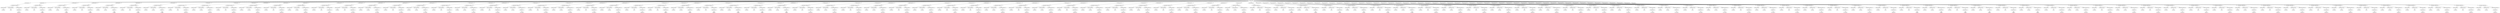 /*
 * AST in dot format generated by phc -- the PHP compiler
 */

digraph AST {
node_0 [label="AST_php_script"];
node_1 [label="AST_eval_expr (3)"];
node_2 [label="AST_method_invocation (3)"];
node_3 [label="Token_class_name"];
node_4 [label="%STDLIB%", shape=box]
node_3 -> node_4;
node_5 [label="Token_method_name"];
node_6 [label="echo", shape=box]
node_5 -> node_6;
node_7 [label="AST_actual_parameter"];
node_8 [label="Token_string (3)"];
node_9 [label="Hexdecima..", shape=box]
node_8 -> node_9;
node_7 -> node_8;
node_2 -> node_7;
node_2 -> node_5;
node_2 -> node_3;
node_1 -> node_2;
node_10 [label="AST_eval_expr (4)"];
node_11 [label="AST_method_invocation (4)"];
node_12 [label="Token_class_name"];
node_13 [label="%STDLIB%", shape=box]
node_12 -> node_13;
node_14 [label="Token_method_name"];
node_15 [label="echo", shape=box]
node_14 -> node_15;
node_16 [label="AST_actual_parameter"];
node_17 [label="Token_string (4)"];
node_18 [label="0x7ffffffd..", shape=box]
node_17 -> node_18;
node_16 -> node_17;
node_11 -> node_16;
node_11 -> node_14;
node_11 -> node_12;
node_10 -> node_11;
node_19 [label="AST_eval_expr (4)"];
node_20 [label="AST_method_invocation (4)"];
node_21 [label="Token_class_name"];
node_22 [label="%STDLIB%", shape=box]
node_21 -> node_22;
node_23 [label="Token_method_name"];
node_24 [label="var_dump", shape=box]
node_23 -> node_24;
node_25 [label="AST_actual_parameter (4)"];
node_26 [label="Token_int (4)"];
node_27 [label="0x7ffffffd", shape=box]
node_26 -> node_27;
node_25 -> node_26;
node_20 -> node_25;
node_20 -> node_23;
node_20 -> node_21;
node_19 -> node_20;
node_28 [label="AST_eval_expr (5)"];
node_29 [label="AST_method_invocation (5)"];
node_30 [label="Token_class_name"];
node_31 [label="%STDLIB%", shape=box]
node_30 -> node_31;
node_32 [label="Token_method_name"];
node_33 [label="echo", shape=box]
node_32 -> node_33;
node_34 [label="AST_actual_parameter"];
node_35 [label="Token_string (5)"];
node_36 [label="0x7ffffffe..", shape=box]
node_35 -> node_36;
node_34 -> node_35;
node_29 -> node_34;
node_29 -> node_32;
node_29 -> node_30;
node_28 -> node_29;
node_37 [label="AST_eval_expr (5)"];
node_38 [label="AST_method_invocation (5)"];
node_39 [label="Token_class_name"];
node_40 [label="%STDLIB%", shape=box]
node_39 -> node_40;
node_41 [label="Token_method_name"];
node_42 [label="var_dump", shape=box]
node_41 -> node_42;
node_43 [label="AST_actual_parameter (5)"];
node_44 [label="Token_int (5)"];
node_45 [label="0x7ffffffe", shape=box]
node_44 -> node_45;
node_43 -> node_44;
node_38 -> node_43;
node_38 -> node_41;
node_38 -> node_39;
node_37 -> node_38;
node_46 [label="AST_eval_expr (6)"];
node_47 [label="AST_method_invocation (6)"];
node_48 [label="Token_class_name"];
node_49 [label="%STDLIB%", shape=box]
node_48 -> node_49;
node_50 [label="Token_method_name"];
node_51 [label="echo", shape=box]
node_50 -> node_51;
node_52 [label="AST_actual_parameter"];
node_53 [label="Token_string (6)"];
node_54 [label="0x7fffffff..", shape=box]
node_53 -> node_54;
node_52 -> node_53;
node_47 -> node_52;
node_47 -> node_50;
node_47 -> node_48;
node_46 -> node_47;
node_55 [label="AST_eval_expr (6)"];
node_56 [label="AST_method_invocation (6)"];
node_57 [label="Token_class_name"];
node_58 [label="%STDLIB%", shape=box]
node_57 -> node_58;
node_59 [label="Token_method_name"];
node_60 [label="var_dump", shape=box]
node_59 -> node_60;
node_61 [label="AST_actual_parameter (6)"];
node_62 [label="Token_int (6)"];
node_63 [label="0x7fffffff", shape=box]
node_62 -> node_63;
node_61 -> node_62;
node_56 -> node_61;
node_56 -> node_59;
node_56 -> node_57;
node_55 -> node_56;
node_64 [label="AST_eval_expr (7)"];
node_65 [label="AST_method_invocation (7)"];
node_66 [label="Token_class_name"];
node_67 [label="%STDLIB%", shape=box]
node_66 -> node_67;
node_68 [label="Token_method_name"];
node_69 [label="echo", shape=box]
node_68 -> node_69;
node_70 [label="AST_actual_parameter"];
node_71 [label="Token_string (7)"];
node_72 [label="0x80000000..", shape=box]
node_71 -> node_72;
node_70 -> node_71;
node_65 -> node_70;
node_65 -> node_68;
node_65 -> node_66;
node_64 -> node_65;
node_73 [label="AST_eval_expr (7)"];
node_74 [label="AST_method_invocation (7)"];
node_75 [label="Token_class_name"];
node_76 [label="%STDLIB%", shape=box]
node_75 -> node_76;
node_77 [label="Token_method_name"];
node_78 [label="var_dump", shape=box]
node_77 -> node_78;
node_79 [label="AST_actual_parameter (7)"];
node_80 [label="Token_real (7)"];
node_81 [label="0x80000000", shape=box]
node_80 -> node_81;
node_79 -> node_80;
node_74 -> node_79;
node_74 -> node_77;
node_74 -> node_75;
node_73 -> node_74;
node_82 [label="AST_eval_expr (8)"];
node_83 [label="AST_method_invocation (8)"];
node_84 [label="Token_class_name"];
node_85 [label="%STDLIB%", shape=box]
node_84 -> node_85;
node_86 [label="Token_method_name"];
node_87 [label="echo", shape=box]
node_86 -> node_87;
node_88 [label="AST_actual_parameter"];
node_89 [label="Token_string (8)"];
node_90 [label="0x80000001..", shape=box]
node_89 -> node_90;
node_88 -> node_89;
node_83 -> node_88;
node_83 -> node_86;
node_83 -> node_84;
node_82 -> node_83;
node_91 [label="AST_eval_expr (8)"];
node_92 [label="AST_method_invocation (8)"];
node_93 [label="Token_class_name"];
node_94 [label="%STDLIB%", shape=box]
node_93 -> node_94;
node_95 [label="Token_method_name"];
node_96 [label="var_dump", shape=box]
node_95 -> node_96;
node_97 [label="AST_actual_parameter (8)"];
node_98 [label="Token_real (8)"];
node_99 [label="0x80000001", shape=box]
node_98 -> node_99;
node_97 -> node_98;
node_92 -> node_97;
node_92 -> node_95;
node_92 -> node_93;
node_91 -> node_92;
node_100 [label="AST_eval_expr (9)"];
node_101 [label="AST_method_invocation (9)"];
node_102 [label="Token_class_name"];
node_103 [label="%STDLIB%", shape=box]
node_102 -> node_103;
node_104 [label="Token_method_name"];
node_105 [label="echo", shape=box]
node_104 -> node_105;
node_106 [label="AST_actual_parameter"];
node_107 [label="Token_string (9)"];
node_108 [label="0x80000002..", shape=box]
node_107 -> node_108;
node_106 -> node_107;
node_101 -> node_106;
node_101 -> node_104;
node_101 -> node_102;
node_100 -> node_101;
node_109 [label="AST_eval_expr (9)"];
node_110 [label="AST_method_invocation (9)"];
node_111 [label="Token_class_name"];
node_112 [label="%STDLIB%", shape=box]
node_111 -> node_112;
node_113 [label="Token_method_name"];
node_114 [label="var_dump", shape=box]
node_113 -> node_114;
node_115 [label="AST_actual_parameter (9)"];
node_116 [label="Token_real (9)"];
node_117 [label="0x80000002", shape=box]
node_116 -> node_117;
node_115 -> node_116;
node_110 -> node_115;
node_110 -> node_113;
node_110 -> node_111;
node_109 -> node_110;
node_118 [label="AST_eval_expr (10)"];
node_119 [label="AST_method_invocation (10)"];
node_120 [label="Token_class_name"];
node_121 [label="%STDLIB%", shape=box]
node_120 -> node_121;
node_122 [label="Token_method_name"];
node_123 [label="echo", shape=box]
node_122 -> node_123;
node_124 [label="AST_actual_parameter"];
node_125 [label="Token_string (10)"];
node_126 [label="Decimal i..", shape=box]
node_125 -> node_126;
node_124 -> node_125;
node_119 -> node_124;
node_119 -> node_122;
node_119 -> node_120;
node_118 -> node_119;
node_127 [label="AST_eval_expr (11)"];
node_128 [label="AST_method_invocation (11)"];
node_129 [label="Token_class_name"];
node_130 [label="%STDLIB%", shape=box]
node_129 -> node_130;
node_131 [label="Token_method_name"];
node_132 [label="echo", shape=box]
node_131 -> node_132;
node_133 [label="AST_actual_parameter"];
node_134 [label="Token_string (11)"];
node_135 [label="2147483645..", shape=box]
node_134 -> node_135;
node_133 -> node_134;
node_128 -> node_133;
node_128 -> node_131;
node_128 -> node_129;
node_127 -> node_128;
node_136 [label="AST_eval_expr (11)"];
node_137 [label="AST_method_invocation (11)"];
node_138 [label="Token_class_name"];
node_139 [label="%STDLIB%", shape=box]
node_138 -> node_139;
node_140 [label="Token_method_name"];
node_141 [label="var_dump", shape=box]
node_140 -> node_141;
node_142 [label="AST_actual_parameter (11)"];
node_143 [label="Token_int (11)"];
node_144 [label="2147483645", shape=box]
node_143 -> node_144;
node_142 -> node_143;
node_137 -> node_142;
node_137 -> node_140;
node_137 -> node_138;
node_136 -> node_137;
node_145 [label="AST_eval_expr (12)"];
node_146 [label="AST_method_invocation (12)"];
node_147 [label="Token_class_name"];
node_148 [label="%STDLIB%", shape=box]
node_147 -> node_148;
node_149 [label="Token_method_name"];
node_150 [label="echo", shape=box]
node_149 -> node_150;
node_151 [label="AST_actual_parameter"];
node_152 [label="Token_string (12)"];
node_153 [label="2147483646..", shape=box]
node_152 -> node_153;
node_151 -> node_152;
node_146 -> node_151;
node_146 -> node_149;
node_146 -> node_147;
node_145 -> node_146;
node_154 [label="AST_eval_expr (12)"];
node_155 [label="AST_method_invocation (12)"];
node_156 [label="Token_class_name"];
node_157 [label="%STDLIB%", shape=box]
node_156 -> node_157;
node_158 [label="Token_method_name"];
node_159 [label="var_dump", shape=box]
node_158 -> node_159;
node_160 [label="AST_actual_parameter (12)"];
node_161 [label="Token_int (12)"];
node_162 [label="2147483646", shape=box]
node_161 -> node_162;
node_160 -> node_161;
node_155 -> node_160;
node_155 -> node_158;
node_155 -> node_156;
node_154 -> node_155;
node_163 [label="AST_eval_expr (13)"];
node_164 [label="AST_method_invocation (13)"];
node_165 [label="Token_class_name"];
node_166 [label="%STDLIB%", shape=box]
node_165 -> node_166;
node_167 [label="Token_method_name"];
node_168 [label="echo", shape=box]
node_167 -> node_168;
node_169 [label="AST_actual_parameter"];
node_170 [label="Token_string (13)"];
node_171 [label="2147483647..", shape=box]
node_170 -> node_171;
node_169 -> node_170;
node_164 -> node_169;
node_164 -> node_167;
node_164 -> node_165;
node_163 -> node_164;
node_172 [label="AST_eval_expr (13)"];
node_173 [label="AST_method_invocation (13)"];
node_174 [label="Token_class_name"];
node_175 [label="%STDLIB%", shape=box]
node_174 -> node_175;
node_176 [label="Token_method_name"];
node_177 [label="var_dump", shape=box]
node_176 -> node_177;
node_178 [label="AST_actual_parameter (13)"];
node_179 [label="Token_int (13)"];
node_180 [label="2147483647", shape=box]
node_179 -> node_180;
node_178 -> node_179;
node_173 -> node_178;
node_173 -> node_176;
node_173 -> node_174;
node_172 -> node_173;
node_181 [label="AST_eval_expr (14)"];
node_182 [label="AST_method_invocation (14)"];
node_183 [label="Token_class_name"];
node_184 [label="%STDLIB%", shape=box]
node_183 -> node_184;
node_185 [label="Token_method_name"];
node_186 [label="echo", shape=box]
node_185 -> node_186;
node_187 [label="AST_actual_parameter"];
node_188 [label="Token_string (14)"];
node_189 [label="2147483648..", shape=box]
node_188 -> node_189;
node_187 -> node_188;
node_182 -> node_187;
node_182 -> node_185;
node_182 -> node_183;
node_181 -> node_182;
node_190 [label="AST_eval_expr (14)"];
node_191 [label="AST_method_invocation (14)"];
node_192 [label="Token_class_name"];
node_193 [label="%STDLIB%", shape=box]
node_192 -> node_193;
node_194 [label="Token_method_name"];
node_195 [label="var_dump", shape=box]
node_194 -> node_195;
node_196 [label="AST_actual_parameter (14)"];
node_197 [label="Token_real (14)"];
node_198 [label="2147483648", shape=box]
node_197 -> node_198;
node_196 -> node_197;
node_191 -> node_196;
node_191 -> node_194;
node_191 -> node_192;
node_190 -> node_191;
node_199 [label="AST_eval_expr (15)"];
node_200 [label="AST_method_invocation (15)"];
node_201 [label="Token_class_name"];
node_202 [label="%STDLIB%", shape=box]
node_201 -> node_202;
node_203 [label="Token_method_name"];
node_204 [label="echo", shape=box]
node_203 -> node_204;
node_205 [label="AST_actual_parameter"];
node_206 [label="Token_string (15)"];
node_207 [label="2147483649..", shape=box]
node_206 -> node_207;
node_205 -> node_206;
node_200 -> node_205;
node_200 -> node_203;
node_200 -> node_201;
node_199 -> node_200;
node_208 [label="AST_eval_expr (15)"];
node_209 [label="AST_method_invocation (15)"];
node_210 [label="Token_class_name"];
node_211 [label="%STDLIB%", shape=box]
node_210 -> node_211;
node_212 [label="Token_method_name"];
node_213 [label="var_dump", shape=box]
node_212 -> node_213;
node_214 [label="AST_actual_parameter (15)"];
node_215 [label="Token_real (15)"];
node_216 [label="2147483649", shape=box]
node_215 -> node_216;
node_214 -> node_215;
node_209 -> node_214;
node_209 -> node_212;
node_209 -> node_210;
node_208 -> node_209;
node_217 [label="AST_eval_expr (16)"];
node_218 [label="AST_method_invocation (16)"];
node_219 [label="Token_class_name"];
node_220 [label="%STDLIB%", shape=box]
node_219 -> node_220;
node_221 [label="Token_method_name"];
node_222 [label="echo", shape=box]
node_221 -> node_222;
node_223 [label="AST_actual_parameter"];
node_224 [label="Token_string (16)"];
node_225 [label="2147483650..", shape=box]
node_224 -> node_225;
node_223 -> node_224;
node_218 -> node_223;
node_218 -> node_221;
node_218 -> node_219;
node_217 -> node_218;
node_226 [label="AST_eval_expr (16)"];
node_227 [label="AST_method_invocation (16)"];
node_228 [label="Token_class_name"];
node_229 [label="%STDLIB%", shape=box]
node_228 -> node_229;
node_230 [label="Token_method_name"];
node_231 [label="var_dump", shape=box]
node_230 -> node_231;
node_232 [label="AST_actual_parameter (16)"];
node_233 [label="Token_real (16)"];
node_234 [label="2147483650", shape=box]
node_233 -> node_234;
node_232 -> node_233;
node_227 -> node_232;
node_227 -> node_230;
node_227 -> node_228;
node_226 -> node_227;
node_235 [label="AST_eval_expr (18)"];
node_236 [label="AST_method_invocation (18)"];
node_237 [label="Token_class_name"];
node_238 [label="%STDLIB%", shape=box]
node_237 -> node_238;
node_239 [label="Token_method_name"];
node_240 [label="echo", shape=box]
node_239 -> node_240;
node_241 [label="AST_actual_parameter"];
node_242 [label="Token_string (18)"];
node_243 [label="Hexdecima..", shape=box]
node_242 -> node_243;
node_241 -> node_242;
node_236 -> node_241;
node_236 -> node_239;
node_236 -> node_237;
node_235 -> node_236;
node_244 [label="AST_eval_expr (19)"];
node_245 [label="AST_method_invocation (19)"];
node_246 [label="Token_class_name"];
node_247 [label="%STDLIB%", shape=box]
node_246 -> node_247;
node_248 [label="Token_method_name"];
node_249 [label="echo", shape=box]
node_248 -> node_249;
node_250 [label="AST_actual_parameter"];
node_251 [label="Token_string (19)"];
node_252 [label="0xfffffffd..", shape=box]
node_251 -> node_252;
node_250 -> node_251;
node_245 -> node_250;
node_245 -> node_248;
node_245 -> node_246;
node_244 -> node_245;
node_253 [label="AST_eval_expr (19)"];
node_254 [label="AST_method_invocation (19)"];
node_255 [label="Token_class_name"];
node_256 [label="%STDLIB%", shape=box]
node_255 -> node_256;
node_257 [label="Token_method_name"];
node_258 [label="var_dump", shape=box]
node_257 -> node_258;
node_259 [label="AST_actual_parameter (19)"];
node_260 [label="Token_real (19)"];
node_261 [label="0xfffffffd", shape=box]
node_260 -> node_261;
node_259 -> node_260;
node_254 -> node_259;
node_254 -> node_257;
node_254 -> node_255;
node_253 -> node_254;
node_262 [label="AST_eval_expr (20)"];
node_263 [label="AST_method_invocation (20)"];
node_264 [label="Token_class_name"];
node_265 [label="%STDLIB%", shape=box]
node_264 -> node_265;
node_266 [label="Token_method_name"];
node_267 [label="echo", shape=box]
node_266 -> node_267;
node_268 [label="AST_actual_parameter"];
node_269 [label="Token_string (20)"];
node_270 [label="0xfffffffe..", shape=box]
node_269 -> node_270;
node_268 -> node_269;
node_263 -> node_268;
node_263 -> node_266;
node_263 -> node_264;
node_262 -> node_263;
node_271 [label="AST_eval_expr (20)"];
node_272 [label="AST_method_invocation (20)"];
node_273 [label="Token_class_name"];
node_274 [label="%STDLIB%", shape=box]
node_273 -> node_274;
node_275 [label="Token_method_name"];
node_276 [label="var_dump", shape=box]
node_275 -> node_276;
node_277 [label="AST_actual_parameter (20)"];
node_278 [label="Token_real (20)"];
node_279 [label="0xfffffffe", shape=box]
node_278 -> node_279;
node_277 -> node_278;
node_272 -> node_277;
node_272 -> node_275;
node_272 -> node_273;
node_271 -> node_272;
node_280 [label="AST_eval_expr (21)"];
node_281 [label="AST_method_invocation (21)"];
node_282 [label="Token_class_name"];
node_283 [label="%STDLIB%", shape=box]
node_282 -> node_283;
node_284 [label="Token_method_name"];
node_285 [label="echo", shape=box]
node_284 -> node_285;
node_286 [label="AST_actual_parameter"];
node_287 [label="Token_string (21)"];
node_288 [label="0xffffffff..", shape=box]
node_287 -> node_288;
node_286 -> node_287;
node_281 -> node_286;
node_281 -> node_284;
node_281 -> node_282;
node_280 -> node_281;
node_289 [label="AST_eval_expr (21)"];
node_290 [label="AST_method_invocation (21)"];
node_291 [label="Token_class_name"];
node_292 [label="%STDLIB%", shape=box]
node_291 -> node_292;
node_293 [label="Token_method_name"];
node_294 [label="var_dump", shape=box]
node_293 -> node_294;
node_295 [label="AST_actual_parameter (21)"];
node_296 [label="Token_real (21)"];
node_297 [label="0xffffffff", shape=box]
node_296 -> node_297;
node_295 -> node_296;
node_290 -> node_295;
node_290 -> node_293;
node_290 -> node_291;
node_289 -> node_290;
node_298 [label="AST_eval_expr (22)"];
node_299 [label="AST_method_invocation (22)"];
node_300 [label="Token_class_name"];
node_301 [label="%STDLIB%", shape=box]
node_300 -> node_301;
node_302 [label="Token_method_name"];
node_303 [label="echo", shape=box]
node_302 -> node_303;
node_304 [label="AST_actual_parameter"];
node_305 [label="Token_string (22)"];
node_306 [label="0x10000000..", shape=box]
node_305 -> node_306;
node_304 -> node_305;
node_299 -> node_304;
node_299 -> node_302;
node_299 -> node_300;
node_298 -> node_299;
node_307 [label="AST_eval_expr (22)"];
node_308 [label="AST_method_invocation (22)"];
node_309 [label="Token_class_name"];
node_310 [label="%STDLIB%", shape=box]
node_309 -> node_310;
node_311 [label="Token_method_name"];
node_312 [label="var_dump", shape=box]
node_311 -> node_312;
node_313 [label="AST_actual_parameter (22)"];
node_314 [label="Token_int (22)"];
node_315 [label="0x10000000..", shape=box]
node_314 -> node_315;
node_313 -> node_314;
node_308 -> node_313;
node_308 -> node_311;
node_308 -> node_309;
node_307 -> node_308;
node_316 [label="AST_eval_expr (23)"];
node_317 [label="AST_method_invocation (23)"];
node_318 [label="Token_class_name"];
node_319 [label="%STDLIB%", shape=box]
node_318 -> node_319;
node_320 [label="Token_method_name"];
node_321 [label="echo", shape=box]
node_320 -> node_321;
node_322 [label="AST_actual_parameter"];
node_323 [label="Token_string (23)"];
node_324 [label="0x10000000..", shape=box]
node_323 -> node_324;
node_322 -> node_323;
node_317 -> node_322;
node_317 -> node_320;
node_317 -> node_318;
node_316 -> node_317;
node_325 [label="AST_eval_expr (23)"];
node_326 [label="AST_method_invocation (23)"];
node_327 [label="Token_class_name"];
node_328 [label="%STDLIB%", shape=box]
node_327 -> node_328;
node_329 [label="Token_method_name"];
node_330 [label="var_dump", shape=box]
node_329 -> node_330;
node_331 [label="AST_actual_parameter (23)"];
node_332 [label="Token_int (23)"];
node_333 [label="0x10000000..", shape=box]
node_332 -> node_333;
node_331 -> node_332;
node_326 -> node_331;
node_326 -> node_329;
node_326 -> node_327;
node_325 -> node_326;
node_334 [label="AST_eval_expr (24)"];
node_335 [label="AST_method_invocation (24)"];
node_336 [label="Token_class_name"];
node_337 [label="%STDLIB%", shape=box]
node_336 -> node_337;
node_338 [label="Token_method_name"];
node_339 [label="echo", shape=box]
node_338 -> node_339;
node_340 [label="AST_actual_parameter"];
node_341 [label="Token_string (24)"];
node_342 [label="0x10000000..", shape=box]
node_341 -> node_342;
node_340 -> node_341;
node_335 -> node_340;
node_335 -> node_338;
node_335 -> node_336;
node_334 -> node_335;
node_343 [label="AST_eval_expr (24)"];
node_344 [label="AST_method_invocation (24)"];
node_345 [label="Token_class_name"];
node_346 [label="%STDLIB%", shape=box]
node_345 -> node_346;
node_347 [label="Token_method_name"];
node_348 [label="var_dump", shape=box]
node_347 -> node_348;
node_349 [label="AST_actual_parameter (24)"];
node_350 [label="Token_int (24)"];
node_351 [label="0x10000000..", shape=box]
node_350 -> node_351;
node_349 -> node_350;
node_344 -> node_349;
node_344 -> node_347;
node_344 -> node_345;
node_343 -> node_344;
node_352 [label="AST_eval_expr (26)"];
node_353 [label="AST_method_invocation (26)"];
node_354 [label="Token_class_name"];
node_355 [label="%STDLIB%", shape=box]
node_354 -> node_355;
node_356 [label="Token_method_name"];
node_357 [label="echo", shape=box]
node_356 -> node_357;
node_358 [label="AST_actual_parameter"];
node_359 [label="Token_string (26)"];
node_360 [label="Decimal i..", shape=box]
node_359 -> node_360;
node_358 -> node_359;
node_353 -> node_358;
node_353 -> node_356;
node_353 -> node_354;
node_352 -> node_353;
node_361 [label="AST_eval_expr (27)"];
node_362 [label="AST_method_invocation (27)"];
node_363 [label="Token_class_name"];
node_364 [label="%STDLIB%", shape=box]
node_363 -> node_364;
node_365 [label="Token_method_name"];
node_366 [label="echo", shape=box]
node_365 -> node_366;
node_367 [label="AST_actual_parameter"];
node_368 [label="Token_string (27)"];
node_369 [label="4294967293..", shape=box]
node_368 -> node_369;
node_367 -> node_368;
node_362 -> node_367;
node_362 -> node_365;
node_362 -> node_363;
node_361 -> node_362;
node_370 [label="AST_eval_expr (27)"];
node_371 [label="AST_method_invocation (27)"];
node_372 [label="Token_class_name"];
node_373 [label="%STDLIB%", shape=box]
node_372 -> node_373;
node_374 [label="Token_method_name"];
node_375 [label="var_dump", shape=box]
node_374 -> node_375;
node_376 [label="AST_actual_parameter (27)"];
node_377 [label="Token_real (27)"];
node_378 [label="4294967293", shape=box]
node_377 -> node_378;
node_376 -> node_377;
node_371 -> node_376;
node_371 -> node_374;
node_371 -> node_372;
node_370 -> node_371;
node_379 [label="AST_eval_expr (28)"];
node_380 [label="AST_method_invocation (28)"];
node_381 [label="Token_class_name"];
node_382 [label="%STDLIB%", shape=box]
node_381 -> node_382;
node_383 [label="Token_method_name"];
node_384 [label="echo", shape=box]
node_383 -> node_384;
node_385 [label="AST_actual_parameter"];
node_386 [label="Token_string (28)"];
node_387 [label="4294967294..", shape=box]
node_386 -> node_387;
node_385 -> node_386;
node_380 -> node_385;
node_380 -> node_383;
node_380 -> node_381;
node_379 -> node_380;
node_388 [label="AST_eval_expr (28)"];
node_389 [label="AST_method_invocation (28)"];
node_390 [label="Token_class_name"];
node_391 [label="%STDLIB%", shape=box]
node_390 -> node_391;
node_392 [label="Token_method_name"];
node_393 [label="var_dump", shape=box]
node_392 -> node_393;
node_394 [label="AST_actual_parameter (28)"];
node_395 [label="Token_real (28)"];
node_396 [label="4294967294", shape=box]
node_395 -> node_396;
node_394 -> node_395;
node_389 -> node_394;
node_389 -> node_392;
node_389 -> node_390;
node_388 -> node_389;
node_397 [label="AST_eval_expr (29)"];
node_398 [label="AST_method_invocation (29)"];
node_399 [label="Token_class_name"];
node_400 [label="%STDLIB%", shape=box]
node_399 -> node_400;
node_401 [label="Token_method_name"];
node_402 [label="echo", shape=box]
node_401 -> node_402;
node_403 [label="AST_actual_parameter"];
node_404 [label="Token_string (29)"];
node_405 [label="4294967295..", shape=box]
node_404 -> node_405;
node_403 -> node_404;
node_398 -> node_403;
node_398 -> node_401;
node_398 -> node_399;
node_397 -> node_398;
node_406 [label="AST_eval_expr (29)"];
node_407 [label="AST_method_invocation (29)"];
node_408 [label="Token_class_name"];
node_409 [label="%STDLIB%", shape=box]
node_408 -> node_409;
node_410 [label="Token_method_name"];
node_411 [label="var_dump", shape=box]
node_410 -> node_411;
node_412 [label="AST_actual_parameter (29)"];
node_413 [label="Token_real (29)"];
node_414 [label="4294967295", shape=box]
node_413 -> node_414;
node_412 -> node_413;
node_407 -> node_412;
node_407 -> node_410;
node_407 -> node_408;
node_406 -> node_407;
node_415 [label="AST_eval_expr (30)"];
node_416 [label="AST_method_invocation (30)"];
node_417 [label="Token_class_name"];
node_418 [label="%STDLIB%", shape=box]
node_417 -> node_418;
node_419 [label="Token_method_name"];
node_420 [label="echo", shape=box]
node_419 -> node_420;
node_421 [label="AST_actual_parameter"];
node_422 [label="Token_string (30)"];
node_423 [label="4294967296..", shape=box]
node_422 -> node_423;
node_421 -> node_422;
node_416 -> node_421;
node_416 -> node_419;
node_416 -> node_417;
node_415 -> node_416;
node_424 [label="AST_eval_expr (30)"];
node_425 [label="AST_method_invocation (30)"];
node_426 [label="Token_class_name"];
node_427 [label="%STDLIB%", shape=box]
node_426 -> node_427;
node_428 [label="Token_method_name"];
node_429 [label="var_dump", shape=box]
node_428 -> node_429;
node_430 [label="AST_actual_parameter (30)"];
node_431 [label="Token_real (30)"];
node_432 [label="4294967296", shape=box]
node_431 -> node_432;
node_430 -> node_431;
node_425 -> node_430;
node_425 -> node_428;
node_425 -> node_426;
node_424 -> node_425;
node_433 [label="AST_eval_expr (31)"];
node_434 [label="AST_method_invocation (31)"];
node_435 [label="Token_class_name"];
node_436 [label="%STDLIB%", shape=box]
node_435 -> node_436;
node_437 [label="Token_method_name"];
node_438 [label="echo", shape=box]
node_437 -> node_438;
node_439 [label="AST_actual_parameter"];
node_440 [label="Token_string (31)"];
node_441 [label="4294967297..", shape=box]
node_440 -> node_441;
node_439 -> node_440;
node_434 -> node_439;
node_434 -> node_437;
node_434 -> node_435;
node_433 -> node_434;
node_442 [label="AST_eval_expr (31)"];
node_443 [label="AST_method_invocation (31)"];
node_444 [label="Token_class_name"];
node_445 [label="%STDLIB%", shape=box]
node_444 -> node_445;
node_446 [label="Token_method_name"];
node_447 [label="var_dump", shape=box]
node_446 -> node_447;
node_448 [label="AST_actual_parameter (31)"];
node_449 [label="Token_real (31)"];
node_450 [label="4294967297", shape=box]
node_449 -> node_450;
node_448 -> node_449;
node_443 -> node_448;
node_443 -> node_446;
node_443 -> node_444;
node_442 -> node_443;
node_451 [label="AST_eval_expr (32)"];
node_452 [label="AST_method_invocation (32)"];
node_453 [label="Token_class_name"];
node_454 [label="%STDLIB%", shape=box]
node_453 -> node_454;
node_455 [label="Token_method_name"];
node_456 [label="echo", shape=box]
node_455 -> node_456;
node_457 [label="AST_actual_parameter"];
node_458 [label="Token_string (32)"];
node_459 [label="4294967298..", shape=box]
node_458 -> node_459;
node_457 -> node_458;
node_452 -> node_457;
node_452 -> node_455;
node_452 -> node_453;
node_451 -> node_452;
node_460 [label="AST_eval_expr (32)"];
node_461 [label="AST_method_invocation (32)"];
node_462 [label="Token_class_name"];
node_463 [label="%STDLIB%", shape=box]
node_462 -> node_463;
node_464 [label="Token_method_name"];
node_465 [label="var_dump", shape=box]
node_464 -> node_465;
node_466 [label="AST_actual_parameter (32)"];
node_467 [label="Token_real (32)"];
node_468 [label="4294967298", shape=box]
node_467 -> node_468;
node_466 -> node_467;
node_461 -> node_466;
node_461 -> node_464;
node_461 -> node_462;
node_460 -> node_461;
node_469 [label="AST_eval_expr (34)"];
node_470 [label="AST_method_invocation (34)"];
node_471 [label="Token_class_name"];
node_472 [label="%STDLIB%", shape=box]
node_471 -> node_472;
node_473 [label="Token_method_name"];
node_474 [label="echo", shape=box]
node_473 -> node_474;
node_475 [label="AST_actual_parameter"];
node_476 [label="Token_string (34)"];
node_477 [label="Hexdecima..", shape=box]
node_476 -> node_477;
node_475 -> node_476;
node_470 -> node_475;
node_470 -> node_473;
node_470 -> node_471;
node_469 -> node_470;
node_478 [label="AST_eval_expr (35)"];
node_479 [label="AST_method_invocation (35)"];
node_480 [label="Token_class_name"];
node_481 [label="%STDLIB%", shape=box]
node_480 -> node_481;
node_482 [label="Token_method_name"];
node_483 [label="echo", shape=box]
node_482 -> node_483;
node_484 [label="AST_actual_parameter"];
node_485 [label="Token_string (35)"];
node_486 [label="-0x7ffffff..", shape=box]
node_485 -> node_486;
node_484 -> node_485;
node_479 -> node_484;
node_479 -> node_482;
node_479 -> node_480;
node_478 -> node_479;
node_487 [label="AST_eval_expr (35)"];
node_488 [label="AST_method_invocation (35)"];
node_489 [label="Token_class_name"];
node_490 [label="%STDLIB%", shape=box]
node_489 -> node_490;
node_491 [label="Token_method_name"];
node_492 [label="var_dump", shape=box]
node_491 -> node_492;
node_493 [label="AST_actual_parameter (35)"];
node_494 [label="Token_int (35)"];
node_495 [label="-0x7ffffff..", shape=box]
node_494 -> node_495;
node_493 -> node_494;
node_488 -> node_493;
node_488 -> node_491;
node_488 -> node_489;
node_487 -> node_488;
node_496 [label="AST_eval_expr (36)"];
node_497 [label="AST_method_invocation (36)"];
node_498 [label="Token_class_name"];
node_499 [label="%STDLIB%", shape=box]
node_498 -> node_499;
node_500 [label="Token_method_name"];
node_501 [label="echo", shape=box]
node_500 -> node_501;
node_502 [label="AST_actual_parameter"];
node_503 [label="Token_string (36)"];
node_504 [label="-0x7ffffff..", shape=box]
node_503 -> node_504;
node_502 -> node_503;
node_497 -> node_502;
node_497 -> node_500;
node_497 -> node_498;
node_496 -> node_497;
node_505 [label="AST_eval_expr (36)"];
node_506 [label="AST_method_invocation (36)"];
node_507 [label="Token_class_name"];
node_508 [label="%STDLIB%", shape=box]
node_507 -> node_508;
node_509 [label="Token_method_name"];
node_510 [label="var_dump", shape=box]
node_509 -> node_510;
node_511 [label="AST_actual_parameter (36)"];
node_512 [label="Token_int (36)"];
node_513 [label="-0x7ffffff..", shape=box]
node_512 -> node_513;
node_511 -> node_512;
node_506 -> node_511;
node_506 -> node_509;
node_506 -> node_507;
node_505 -> node_506;
node_514 [label="AST_eval_expr (37)"];
node_515 [label="AST_method_invocation (37)"];
node_516 [label="Token_class_name"];
node_517 [label="%STDLIB%", shape=box]
node_516 -> node_517;
node_518 [label="Token_method_name"];
node_519 [label="echo", shape=box]
node_518 -> node_519;
node_520 [label="AST_actual_parameter"];
node_521 [label="Token_string (37)"];
node_522 [label="-0x7ffffff..", shape=box]
node_521 -> node_522;
node_520 -> node_521;
node_515 -> node_520;
node_515 -> node_518;
node_515 -> node_516;
node_514 -> node_515;
node_523 [label="AST_eval_expr (37)"];
node_524 [label="AST_method_invocation (37)"];
node_525 [label="Token_class_name"];
node_526 [label="%STDLIB%", shape=box]
node_525 -> node_526;
node_527 [label="Token_method_name"];
node_528 [label="var_dump", shape=box]
node_527 -> node_528;
node_529 [label="AST_actual_parameter (37)"];
node_530 [label="Token_int (37)"];
node_531 [label="-0x7ffffff..", shape=box]
node_530 -> node_531;
node_529 -> node_530;
node_524 -> node_529;
node_524 -> node_527;
node_524 -> node_525;
node_523 -> node_524;
node_532 [label="AST_eval_expr (38)"];
node_533 [label="AST_method_invocation (38)"];
node_534 [label="Token_class_name"];
node_535 [label="%STDLIB%", shape=box]
node_534 -> node_535;
node_536 [label="Token_method_name"];
node_537 [label="echo", shape=box]
node_536 -> node_537;
node_538 [label="AST_actual_parameter"];
node_539 [label="Token_string (38)"];
node_540 [label="-0x8000000..", shape=box]
node_539 -> node_540;
node_538 -> node_539;
node_533 -> node_538;
node_533 -> node_536;
node_533 -> node_534;
node_532 -> node_533;
node_541 [label="AST_eval_expr (38)"];
node_542 [label="AST_method_invocation (38)"];
node_543 [label="Token_class_name"];
node_544 [label="%STDLIB%", shape=box]
node_543 -> node_544;
node_545 [label="Token_method_name"];
node_546 [label="var_dump", shape=box]
node_545 -> node_546;
node_547 [label="AST_actual_parameter (38)"];
node_548 [label="Token_int (38)"];
node_549 [label="-0x8000000..", shape=box]
node_548 -> node_549;
node_547 -> node_548;
node_542 -> node_547;
node_542 -> node_545;
node_542 -> node_543;
node_541 -> node_542;
node_550 [label="AST_eval_expr (39)"];
node_551 [label="AST_method_invocation (39)"];
node_552 [label="Token_class_name"];
node_553 [label="%STDLIB%", shape=box]
node_552 -> node_553;
node_554 [label="Token_method_name"];
node_555 [label="echo", shape=box]
node_554 -> node_555;
node_556 [label="AST_actual_parameter"];
node_557 [label="Token_string (39)"];
node_558 [label="-0x8000000..", shape=box]
node_557 -> node_558;
node_556 -> node_557;
node_551 -> node_556;
node_551 -> node_554;
node_551 -> node_552;
node_550 -> node_551;
node_559 [label="AST_eval_expr (39)"];
node_560 [label="AST_method_invocation (39)"];
node_561 [label="Token_class_name"];
node_562 [label="%STDLIB%", shape=box]
node_561 -> node_562;
node_563 [label="Token_method_name"];
node_564 [label="var_dump", shape=box]
node_563 -> node_564;
node_565 [label="AST_actual_parameter (39)"];
node_566 [label="Token_real (39)"];
node_567 [label="-0x8000000..", shape=box]
node_566 -> node_567;
node_565 -> node_566;
node_560 -> node_565;
node_560 -> node_563;
node_560 -> node_561;
node_559 -> node_560;
node_568 [label="AST_eval_expr (40)"];
node_569 [label="AST_method_invocation (40)"];
node_570 [label="Token_class_name"];
node_571 [label="%STDLIB%", shape=box]
node_570 -> node_571;
node_572 [label="Token_method_name"];
node_573 [label="echo", shape=box]
node_572 -> node_573;
node_574 [label="AST_actual_parameter"];
node_575 [label="Token_string (40)"];
node_576 [label="-0x8000000..", shape=box]
node_575 -> node_576;
node_574 -> node_575;
node_569 -> node_574;
node_569 -> node_572;
node_569 -> node_570;
node_568 -> node_569;
node_577 [label="AST_eval_expr (40)"];
node_578 [label="AST_method_invocation (40)"];
node_579 [label="Token_class_name"];
node_580 [label="%STDLIB%", shape=box]
node_579 -> node_580;
node_581 [label="Token_method_name"];
node_582 [label="var_dump", shape=box]
node_581 -> node_582;
node_583 [label="AST_actual_parameter (40)"];
node_584 [label="Token_real (40)"];
node_585 [label="-0x8000000..", shape=box]
node_584 -> node_585;
node_583 -> node_584;
node_578 -> node_583;
node_578 -> node_581;
node_578 -> node_579;
node_577 -> node_578;
node_586 [label="AST_eval_expr (41)"];
node_587 [label="AST_method_invocation (41)"];
node_588 [label="Token_class_name"];
node_589 [label="%STDLIB%", shape=box]
node_588 -> node_589;
node_590 [label="Token_method_name"];
node_591 [label="echo", shape=box]
node_590 -> node_591;
node_592 [label="AST_actual_parameter"];
node_593 [label="Token_string (41)"];
node_594 [label="Decimal i..", shape=box]
node_593 -> node_594;
node_592 -> node_593;
node_587 -> node_592;
node_587 -> node_590;
node_587 -> node_588;
node_586 -> node_587;
node_595 [label="AST_eval_expr (42)"];
node_596 [label="AST_method_invocation (42)"];
node_597 [label="Token_class_name"];
node_598 [label="%STDLIB%", shape=box]
node_597 -> node_598;
node_599 [label="Token_method_name"];
node_600 [label="echo", shape=box]
node_599 -> node_600;
node_601 [label="AST_actual_parameter"];
node_602 [label="Token_string (42)"];
node_603 [label="-214748364..", shape=box]
node_602 -> node_603;
node_601 -> node_602;
node_596 -> node_601;
node_596 -> node_599;
node_596 -> node_597;
node_595 -> node_596;
node_604 [label="AST_eval_expr (42)"];
node_605 [label="AST_method_invocation (42)"];
node_606 [label="Token_class_name"];
node_607 [label="%STDLIB%", shape=box]
node_606 -> node_607;
node_608 [label="Token_method_name"];
node_609 [label="var_dump", shape=box]
node_608 -> node_609;
node_610 [label="AST_actual_parameter (42)"];
node_611 [label="Token_int (42)"];
node_612 [label="-214748364..", shape=box]
node_611 -> node_612;
node_610 -> node_611;
node_605 -> node_610;
node_605 -> node_608;
node_605 -> node_606;
node_604 -> node_605;
node_613 [label="AST_eval_expr (43)"];
node_614 [label="AST_method_invocation (43)"];
node_615 [label="Token_class_name"];
node_616 [label="%STDLIB%", shape=box]
node_615 -> node_616;
node_617 [label="Token_method_name"];
node_618 [label="echo", shape=box]
node_617 -> node_618;
node_619 [label="AST_actual_parameter"];
node_620 [label="Token_string (43)"];
node_621 [label="-214748364..", shape=box]
node_620 -> node_621;
node_619 -> node_620;
node_614 -> node_619;
node_614 -> node_617;
node_614 -> node_615;
node_613 -> node_614;
node_622 [label="AST_eval_expr (43)"];
node_623 [label="AST_method_invocation (43)"];
node_624 [label="Token_class_name"];
node_625 [label="%STDLIB%", shape=box]
node_624 -> node_625;
node_626 [label="Token_method_name"];
node_627 [label="var_dump", shape=box]
node_626 -> node_627;
node_628 [label="AST_actual_parameter (43)"];
node_629 [label="Token_int (43)"];
node_630 [label="-214748364..", shape=box]
node_629 -> node_630;
node_628 -> node_629;
node_623 -> node_628;
node_623 -> node_626;
node_623 -> node_624;
node_622 -> node_623;
node_631 [label="AST_eval_expr (44)"];
node_632 [label="AST_method_invocation (44)"];
node_633 [label="Token_class_name"];
node_634 [label="%STDLIB%", shape=box]
node_633 -> node_634;
node_635 [label="Token_method_name"];
node_636 [label="echo", shape=box]
node_635 -> node_636;
node_637 [label="AST_actual_parameter"];
node_638 [label="Token_string (44)"];
node_639 [label="-214748364..", shape=box]
node_638 -> node_639;
node_637 -> node_638;
node_632 -> node_637;
node_632 -> node_635;
node_632 -> node_633;
node_631 -> node_632;
node_640 [label="AST_eval_expr (44)"];
node_641 [label="AST_method_invocation (44)"];
node_642 [label="Token_class_name"];
node_643 [label="%STDLIB%", shape=box]
node_642 -> node_643;
node_644 [label="Token_method_name"];
node_645 [label="var_dump", shape=box]
node_644 -> node_645;
node_646 [label="AST_actual_parameter (44)"];
node_647 [label="Token_int (44)"];
node_648 [label="-214748364..", shape=box]
node_647 -> node_648;
node_646 -> node_647;
node_641 -> node_646;
node_641 -> node_644;
node_641 -> node_642;
node_640 -> node_641;
node_649 [label="AST_eval_expr (45)"];
node_650 [label="AST_method_invocation (45)"];
node_651 [label="Token_class_name"];
node_652 [label="%STDLIB%", shape=box]
node_651 -> node_652;
node_653 [label="Token_method_name"];
node_654 [label="echo", shape=box]
node_653 -> node_654;
node_655 [label="AST_actual_parameter"];
node_656 [label="Token_string (45)"];
node_657 [label="-214748364..", shape=box]
node_656 -> node_657;
node_655 -> node_656;
node_650 -> node_655;
node_650 -> node_653;
node_650 -> node_651;
node_649 -> node_650;
node_658 [label="AST_eval_expr (45)"];
node_659 [label="AST_method_invocation (45)"];
node_660 [label="Token_class_name"];
node_661 [label="%STDLIB%", shape=box]
node_660 -> node_661;
node_662 [label="Token_method_name"];
node_663 [label="var_dump", shape=box]
node_662 -> node_663;
node_664 [label="AST_actual_parameter (45)"];
node_665 [label="Token_int (45)"];
node_666 [label="-214748364..", shape=box]
node_665 -> node_666;
node_664 -> node_665;
node_659 -> node_664;
node_659 -> node_662;
node_659 -> node_660;
node_658 -> node_659;
node_667 [label="AST_eval_expr (46)"];
node_668 [label="AST_method_invocation (46)"];
node_669 [label="Token_class_name"];
node_670 [label="%STDLIB%", shape=box]
node_669 -> node_670;
node_671 [label="Token_method_name"];
node_672 [label="echo", shape=box]
node_671 -> node_672;
node_673 [label="AST_actual_parameter"];
node_674 [label="Token_string (46)"];
node_675 [label="-214748364..", shape=box]
node_674 -> node_675;
node_673 -> node_674;
node_668 -> node_673;
node_668 -> node_671;
node_668 -> node_669;
node_667 -> node_668;
node_676 [label="AST_eval_expr (46)"];
node_677 [label="AST_method_invocation (46)"];
node_678 [label="Token_class_name"];
node_679 [label="%STDLIB%", shape=box]
node_678 -> node_679;
node_680 [label="Token_method_name"];
node_681 [label="var_dump", shape=box]
node_680 -> node_681;
node_682 [label="AST_actual_parameter (46)"];
node_683 [label="Token_real (46)"];
node_684 [label="-214748364..", shape=box]
node_683 -> node_684;
node_682 -> node_683;
node_677 -> node_682;
node_677 -> node_680;
node_677 -> node_678;
node_676 -> node_677;
node_685 [label="AST_eval_expr (47)"];
node_686 [label="AST_method_invocation (47)"];
node_687 [label="Token_class_name"];
node_688 [label="%STDLIB%", shape=box]
node_687 -> node_688;
node_689 [label="Token_method_name"];
node_690 [label="echo", shape=box]
node_689 -> node_690;
node_691 [label="AST_actual_parameter"];
node_692 [label="Token_string (47)"];
node_693 [label="-214748365..", shape=box]
node_692 -> node_693;
node_691 -> node_692;
node_686 -> node_691;
node_686 -> node_689;
node_686 -> node_687;
node_685 -> node_686;
node_694 [label="AST_eval_expr (47)"];
node_695 [label="AST_method_invocation (47)"];
node_696 [label="Token_class_name"];
node_697 [label="%STDLIB%", shape=box]
node_696 -> node_697;
node_698 [label="Token_method_name"];
node_699 [label="var_dump", shape=box]
node_698 -> node_699;
node_700 [label="AST_actual_parameter (47)"];
node_701 [label="Token_real (47)"];
node_702 [label="-214748365..", shape=box]
node_701 -> node_702;
node_700 -> node_701;
node_695 -> node_700;
node_695 -> node_698;
node_695 -> node_696;
node_694 -> node_695;
node_703 [label="AST_eval_expr (49)"];
node_704 [label="AST_method_invocation (49)"];
node_705 [label="Token_class_name"];
node_706 [label="%STDLIB%", shape=box]
node_705 -> node_706;
node_707 [label="Token_method_name"];
node_708 [label="echo", shape=box]
node_707 -> node_708;
node_709 [label="AST_actual_parameter"];
node_710 [label="Token_string (49)"];
node_711 [label="Hexdecima..", shape=box]
node_710 -> node_711;
node_709 -> node_710;
node_704 -> node_709;
node_704 -> node_707;
node_704 -> node_705;
node_703 -> node_704;
node_712 [label="AST_eval_expr (50)"];
node_713 [label="AST_method_invocation (50)"];
node_714 [label="Token_class_name"];
node_715 [label="%STDLIB%", shape=box]
node_714 -> node_715;
node_716 [label="Token_method_name"];
node_717 [label="echo", shape=box]
node_716 -> node_717;
node_718 [label="AST_actual_parameter"];
node_719 [label="Token_string (50)"];
node_720 [label="-0xfffffff..", shape=box]
node_719 -> node_720;
node_718 -> node_719;
node_713 -> node_718;
node_713 -> node_716;
node_713 -> node_714;
node_712 -> node_713;
node_721 [label="AST_eval_expr (50)"];
node_722 [label="AST_method_invocation (50)"];
node_723 [label="Token_class_name"];
node_724 [label="%STDLIB%", shape=box]
node_723 -> node_724;
node_725 [label="Token_method_name"];
node_726 [label="var_dump", shape=box]
node_725 -> node_726;
node_727 [label="AST_actual_parameter (50)"];
node_728 [label="Token_real (50)"];
node_729 [label="-0xfffffff..", shape=box]
node_728 -> node_729;
node_727 -> node_728;
node_722 -> node_727;
node_722 -> node_725;
node_722 -> node_723;
node_721 -> node_722;
node_730 [label="AST_eval_expr (51)"];
node_731 [label="AST_method_invocation (51)"];
node_732 [label="Token_class_name"];
node_733 [label="%STDLIB%", shape=box]
node_732 -> node_733;
node_734 [label="Token_method_name"];
node_735 [label="echo", shape=box]
node_734 -> node_735;
node_736 [label="AST_actual_parameter"];
node_737 [label="Token_string (51)"];
node_738 [label="-0xfffffff..", shape=box]
node_737 -> node_738;
node_736 -> node_737;
node_731 -> node_736;
node_731 -> node_734;
node_731 -> node_732;
node_730 -> node_731;
node_739 [label="AST_eval_expr (51)"];
node_740 [label="AST_method_invocation (51)"];
node_741 [label="Token_class_name"];
node_742 [label="%STDLIB%", shape=box]
node_741 -> node_742;
node_743 [label="Token_method_name"];
node_744 [label="var_dump", shape=box]
node_743 -> node_744;
node_745 [label="AST_actual_parameter (51)"];
node_746 [label="Token_real (51)"];
node_747 [label="-0xfffffff..", shape=box]
node_746 -> node_747;
node_745 -> node_746;
node_740 -> node_745;
node_740 -> node_743;
node_740 -> node_741;
node_739 -> node_740;
node_748 [label="AST_eval_expr (52)"];
node_749 [label="AST_method_invocation (52)"];
node_750 [label="Token_class_name"];
node_751 [label="%STDLIB%", shape=box]
node_750 -> node_751;
node_752 [label="Token_method_name"];
node_753 [label="echo", shape=box]
node_752 -> node_753;
node_754 [label="AST_actual_parameter"];
node_755 [label="Token_string (52)"];
node_756 [label="-0xfffffff..", shape=box]
node_755 -> node_756;
node_754 -> node_755;
node_749 -> node_754;
node_749 -> node_752;
node_749 -> node_750;
node_748 -> node_749;
node_757 [label="AST_eval_expr (52)"];
node_758 [label="AST_method_invocation (52)"];
node_759 [label="Token_class_name"];
node_760 [label="%STDLIB%", shape=box]
node_759 -> node_760;
node_761 [label="Token_method_name"];
node_762 [label="var_dump", shape=box]
node_761 -> node_762;
node_763 [label="AST_actual_parameter (52)"];
node_764 [label="Token_real (52)"];
node_765 [label="-0xfffffff..", shape=box]
node_764 -> node_765;
node_763 -> node_764;
node_758 -> node_763;
node_758 -> node_761;
node_758 -> node_759;
node_757 -> node_758;
node_766 [label="AST_eval_expr (53)"];
node_767 [label="AST_method_invocation (53)"];
node_768 [label="Token_class_name"];
node_769 [label="%STDLIB%", shape=box]
node_768 -> node_769;
node_770 [label="Token_method_name"];
node_771 [label="echo", shape=box]
node_770 -> node_771;
node_772 [label="AST_actual_parameter"];
node_773 [label="Token_string (53)"];
node_774 [label="-0x1000000..", shape=box]
node_773 -> node_774;
node_772 -> node_773;
node_767 -> node_772;
node_767 -> node_770;
node_767 -> node_768;
node_766 -> node_767;
node_775 [label="AST_eval_expr (53)"];
node_776 [label="AST_method_invocation (53)"];
node_777 [label="Token_class_name"];
node_778 [label="%STDLIB%", shape=box]
node_777 -> node_778;
node_779 [label="Token_method_name"];
node_780 [label="var_dump", shape=box]
node_779 -> node_780;
node_781 [label="AST_actual_parameter (53)"];
node_782 [label="Token_int (53)"];
node_783 [label="-0x1000000..", shape=box]
node_782 -> node_783;
node_781 -> node_782;
node_776 -> node_781;
node_776 -> node_779;
node_776 -> node_777;
node_775 -> node_776;
node_784 [label="AST_eval_expr (54)"];
node_785 [label="AST_method_invocation (54)"];
node_786 [label="Token_class_name"];
node_787 [label="%STDLIB%", shape=box]
node_786 -> node_787;
node_788 [label="Token_method_name"];
node_789 [label="echo", shape=box]
node_788 -> node_789;
node_790 [label="AST_actual_parameter"];
node_791 [label="Token_string (54)"];
node_792 [label="-0x1000000..", shape=box]
node_791 -> node_792;
node_790 -> node_791;
node_785 -> node_790;
node_785 -> node_788;
node_785 -> node_786;
node_784 -> node_785;
node_793 [label="AST_eval_expr (54)"];
node_794 [label="AST_method_invocation (54)"];
node_795 [label="Token_class_name"];
node_796 [label="%STDLIB%", shape=box]
node_795 -> node_796;
node_797 [label="Token_method_name"];
node_798 [label="var_dump", shape=box]
node_797 -> node_798;
node_799 [label="AST_actual_parameter (54)"];
node_800 [label="Token_int (54)"];
node_801 [label="-0x1000000..", shape=box]
node_800 -> node_801;
node_799 -> node_800;
node_794 -> node_799;
node_794 -> node_797;
node_794 -> node_795;
node_793 -> node_794;
node_802 [label="AST_eval_expr (55)"];
node_803 [label="AST_method_invocation (55)"];
node_804 [label="Token_class_name"];
node_805 [label="%STDLIB%", shape=box]
node_804 -> node_805;
node_806 [label="Token_method_name"];
node_807 [label="echo", shape=box]
node_806 -> node_807;
node_808 [label="AST_actual_parameter"];
node_809 [label="Token_string (55)"];
node_810 [label="-0x1000000..", shape=box]
node_809 -> node_810;
node_808 -> node_809;
node_803 -> node_808;
node_803 -> node_806;
node_803 -> node_804;
node_802 -> node_803;
node_811 [label="AST_eval_expr (55)"];
node_812 [label="AST_method_invocation (55)"];
node_813 [label="Token_class_name"];
node_814 [label="%STDLIB%", shape=box]
node_813 -> node_814;
node_815 [label="Token_method_name"];
node_816 [label="var_dump", shape=box]
node_815 -> node_816;
node_817 [label="AST_actual_parameter (55)"];
node_818 [label="Token_int (55)"];
node_819 [label="-0x1000000..", shape=box]
node_818 -> node_819;
node_817 -> node_818;
node_812 -> node_817;
node_812 -> node_815;
node_812 -> node_813;
node_811 -> node_812;
node_820 [label="AST_eval_expr (57)"];
node_821 [label="AST_method_invocation (57)"];
node_822 [label="Token_class_name"];
node_823 [label="%STDLIB%", shape=box]
node_822 -> node_823;
node_824 [label="Token_method_name"];
node_825 [label="echo", shape=box]
node_824 -> node_825;
node_826 [label="AST_actual_parameter"];
node_827 [label="Token_string (57)"];
node_828 [label="Decimal i..", shape=box]
node_827 -> node_828;
node_826 -> node_827;
node_821 -> node_826;
node_821 -> node_824;
node_821 -> node_822;
node_820 -> node_821;
node_829 [label="AST_eval_expr (58)"];
node_830 [label="AST_method_invocation (58)"];
node_831 [label="Token_class_name"];
node_832 [label="%STDLIB%", shape=box]
node_831 -> node_832;
node_833 [label="Token_method_name"];
node_834 [label="echo", shape=box]
node_833 -> node_834;
node_835 [label="AST_actual_parameter"];
node_836 [label="Token_string (58)"];
node_837 [label="-429496729..", shape=box]
node_836 -> node_837;
node_835 -> node_836;
node_830 -> node_835;
node_830 -> node_833;
node_830 -> node_831;
node_829 -> node_830;
node_838 [label="AST_eval_expr (58)"];
node_839 [label="AST_method_invocation (58)"];
node_840 [label="Token_class_name"];
node_841 [label="%STDLIB%", shape=box]
node_840 -> node_841;
node_842 [label="Token_method_name"];
node_843 [label="var_dump", shape=box]
node_842 -> node_843;
node_844 [label="AST_actual_parameter (58)"];
node_845 [label="Token_real (58)"];
node_846 [label="-429496729..", shape=box]
node_845 -> node_846;
node_844 -> node_845;
node_839 -> node_844;
node_839 -> node_842;
node_839 -> node_840;
node_838 -> node_839;
node_847 [label="AST_eval_expr (59)"];
node_848 [label="AST_method_invocation (59)"];
node_849 [label="Token_class_name"];
node_850 [label="%STDLIB%", shape=box]
node_849 -> node_850;
node_851 [label="Token_method_name"];
node_852 [label="echo", shape=box]
node_851 -> node_852;
node_853 [label="AST_actual_parameter"];
node_854 [label="Token_string (59)"];
node_855 [label="-429496729..", shape=box]
node_854 -> node_855;
node_853 -> node_854;
node_848 -> node_853;
node_848 -> node_851;
node_848 -> node_849;
node_847 -> node_848;
node_856 [label="AST_eval_expr (59)"];
node_857 [label="AST_method_invocation (59)"];
node_858 [label="Token_class_name"];
node_859 [label="%STDLIB%", shape=box]
node_858 -> node_859;
node_860 [label="Token_method_name"];
node_861 [label="var_dump", shape=box]
node_860 -> node_861;
node_862 [label="AST_actual_parameter (59)"];
node_863 [label="Token_real (59)"];
node_864 [label="-429496729..", shape=box]
node_863 -> node_864;
node_862 -> node_863;
node_857 -> node_862;
node_857 -> node_860;
node_857 -> node_858;
node_856 -> node_857;
node_865 [label="AST_eval_expr (60)"];
node_866 [label="AST_method_invocation (60)"];
node_867 [label="Token_class_name"];
node_868 [label="%STDLIB%", shape=box]
node_867 -> node_868;
node_869 [label="Token_method_name"];
node_870 [label="echo", shape=box]
node_869 -> node_870;
node_871 [label="AST_actual_parameter"];
node_872 [label="Token_string (60)"];
node_873 [label="-429496729..", shape=box]
node_872 -> node_873;
node_871 -> node_872;
node_866 -> node_871;
node_866 -> node_869;
node_866 -> node_867;
node_865 -> node_866;
node_874 [label="AST_eval_expr (60)"];
node_875 [label="AST_method_invocation (60)"];
node_876 [label="Token_class_name"];
node_877 [label="%STDLIB%", shape=box]
node_876 -> node_877;
node_878 [label="Token_method_name"];
node_879 [label="var_dump", shape=box]
node_878 -> node_879;
node_880 [label="AST_actual_parameter (60)"];
node_881 [label="Token_real (60)"];
node_882 [label="-429496729..", shape=box]
node_881 -> node_882;
node_880 -> node_881;
node_875 -> node_880;
node_875 -> node_878;
node_875 -> node_876;
node_874 -> node_875;
node_883 [label="AST_eval_expr (61)"];
node_884 [label="AST_method_invocation (61)"];
node_885 [label="Token_class_name"];
node_886 [label="%STDLIB%", shape=box]
node_885 -> node_886;
node_887 [label="Token_method_name"];
node_888 [label="echo", shape=box]
node_887 -> node_888;
node_889 [label="AST_actual_parameter"];
node_890 [label="Token_string (61)"];
node_891 [label="-429496729..", shape=box]
node_890 -> node_891;
node_889 -> node_890;
node_884 -> node_889;
node_884 -> node_887;
node_884 -> node_885;
node_883 -> node_884;
node_892 [label="AST_eval_expr (61)"];
node_893 [label="AST_method_invocation (61)"];
node_894 [label="Token_class_name"];
node_895 [label="%STDLIB%", shape=box]
node_894 -> node_895;
node_896 [label="Token_method_name"];
node_897 [label="var_dump", shape=box]
node_896 -> node_897;
node_898 [label="AST_actual_parameter (61)"];
node_899 [label="Token_real (61)"];
node_900 [label="-429496729..", shape=box]
node_899 -> node_900;
node_898 -> node_899;
node_893 -> node_898;
node_893 -> node_896;
node_893 -> node_894;
node_892 -> node_893;
node_901 [label="AST_eval_expr (62)"];
node_902 [label="AST_method_invocation (62)"];
node_903 [label="Token_class_name"];
node_904 [label="%STDLIB%", shape=box]
node_903 -> node_904;
node_905 [label="Token_method_name"];
node_906 [label="echo", shape=box]
node_905 -> node_906;
node_907 [label="AST_actual_parameter"];
node_908 [label="Token_string (62)"];
node_909 [label="-429496729..", shape=box]
node_908 -> node_909;
node_907 -> node_908;
node_902 -> node_907;
node_902 -> node_905;
node_902 -> node_903;
node_901 -> node_902;
node_910 [label="AST_eval_expr (62)"];
node_911 [label="AST_method_invocation (62)"];
node_912 [label="Token_class_name"];
node_913 [label="%STDLIB%", shape=box]
node_912 -> node_913;
node_914 [label="Token_method_name"];
node_915 [label="var_dump", shape=box]
node_914 -> node_915;
node_916 [label="AST_actual_parameter (62)"];
node_917 [label="Token_real (62)"];
node_918 [label="-429496729..", shape=box]
node_917 -> node_918;
node_916 -> node_917;
node_911 -> node_916;
node_911 -> node_914;
node_911 -> node_912;
node_910 -> node_911;
node_919 [label="AST_eval_expr (63)"];
node_920 [label="AST_method_invocation (63)"];
node_921 [label="Token_class_name"];
node_922 [label="%STDLIB%", shape=box]
node_921 -> node_922;
node_923 [label="Token_method_name"];
node_924 [label="echo", shape=box]
node_923 -> node_924;
node_925 [label="AST_actual_parameter"];
node_926 [label="Token_string (63)"];
node_927 [label="-429496729..", shape=box]
node_926 -> node_927;
node_925 -> node_926;
node_920 -> node_925;
node_920 -> node_923;
node_920 -> node_921;
node_919 -> node_920;
node_928 [label="AST_eval_expr (63)"];
node_929 [label="AST_method_invocation (63)"];
node_930 [label="Token_class_name"];
node_931 [label="%STDLIB%", shape=box]
node_930 -> node_931;
node_932 [label="Token_method_name"];
node_933 [label="var_dump", shape=box]
node_932 -> node_933;
node_934 [label="AST_actual_parameter (63)"];
node_935 [label="Token_real (63)"];
node_936 [label="-429496729..", shape=box]
node_935 -> node_936;
node_934 -> node_935;
node_929 -> node_934;
node_929 -> node_932;
node_929 -> node_930;
node_928 -> node_929;
node_937 [label="AST_nop (66)"];
node_0 -> node_937;
node_0 -> node_928;
node_0 -> node_919;
node_0 -> node_910;
node_0 -> node_901;
node_0 -> node_892;
node_0 -> node_883;
node_0 -> node_874;
node_0 -> node_865;
node_0 -> node_856;
node_0 -> node_847;
node_0 -> node_838;
node_0 -> node_829;
node_0 -> node_820;
node_0 -> node_811;
node_0 -> node_802;
node_0 -> node_793;
node_0 -> node_784;
node_0 -> node_775;
node_0 -> node_766;
node_0 -> node_757;
node_0 -> node_748;
node_0 -> node_739;
node_0 -> node_730;
node_0 -> node_721;
node_0 -> node_712;
node_0 -> node_703;
node_0 -> node_694;
node_0 -> node_685;
node_0 -> node_676;
node_0 -> node_667;
node_0 -> node_658;
node_0 -> node_649;
node_0 -> node_640;
node_0 -> node_631;
node_0 -> node_622;
node_0 -> node_613;
node_0 -> node_604;
node_0 -> node_595;
node_0 -> node_586;
node_0 -> node_577;
node_0 -> node_568;
node_0 -> node_559;
node_0 -> node_550;
node_0 -> node_541;
node_0 -> node_532;
node_0 -> node_523;
node_0 -> node_514;
node_0 -> node_505;
node_0 -> node_496;
node_0 -> node_487;
node_0 -> node_478;
node_0 -> node_469;
node_0 -> node_460;
node_0 -> node_451;
node_0 -> node_442;
node_0 -> node_433;
node_0 -> node_424;
node_0 -> node_415;
node_0 -> node_406;
node_0 -> node_397;
node_0 -> node_388;
node_0 -> node_379;
node_0 -> node_370;
node_0 -> node_361;
node_0 -> node_352;
node_0 -> node_343;
node_0 -> node_334;
node_0 -> node_325;
node_0 -> node_316;
node_0 -> node_307;
node_0 -> node_298;
node_0 -> node_289;
node_0 -> node_280;
node_0 -> node_271;
node_0 -> node_262;
node_0 -> node_253;
node_0 -> node_244;
node_0 -> node_235;
node_0 -> node_226;
node_0 -> node_217;
node_0 -> node_208;
node_0 -> node_199;
node_0 -> node_190;
node_0 -> node_181;
node_0 -> node_172;
node_0 -> node_163;
node_0 -> node_154;
node_0 -> node_145;
node_0 -> node_136;
node_0 -> node_127;
node_0 -> node_118;
node_0 -> node_109;
node_0 -> node_100;
node_0 -> node_91;
node_0 -> node_82;
node_0 -> node_73;
node_0 -> node_64;
node_0 -> node_55;
node_0 -> node_46;
node_0 -> node_37;
node_0 -> node_28;
node_0 -> node_19;
node_0 -> node_10;
node_0 -> node_1;
}
